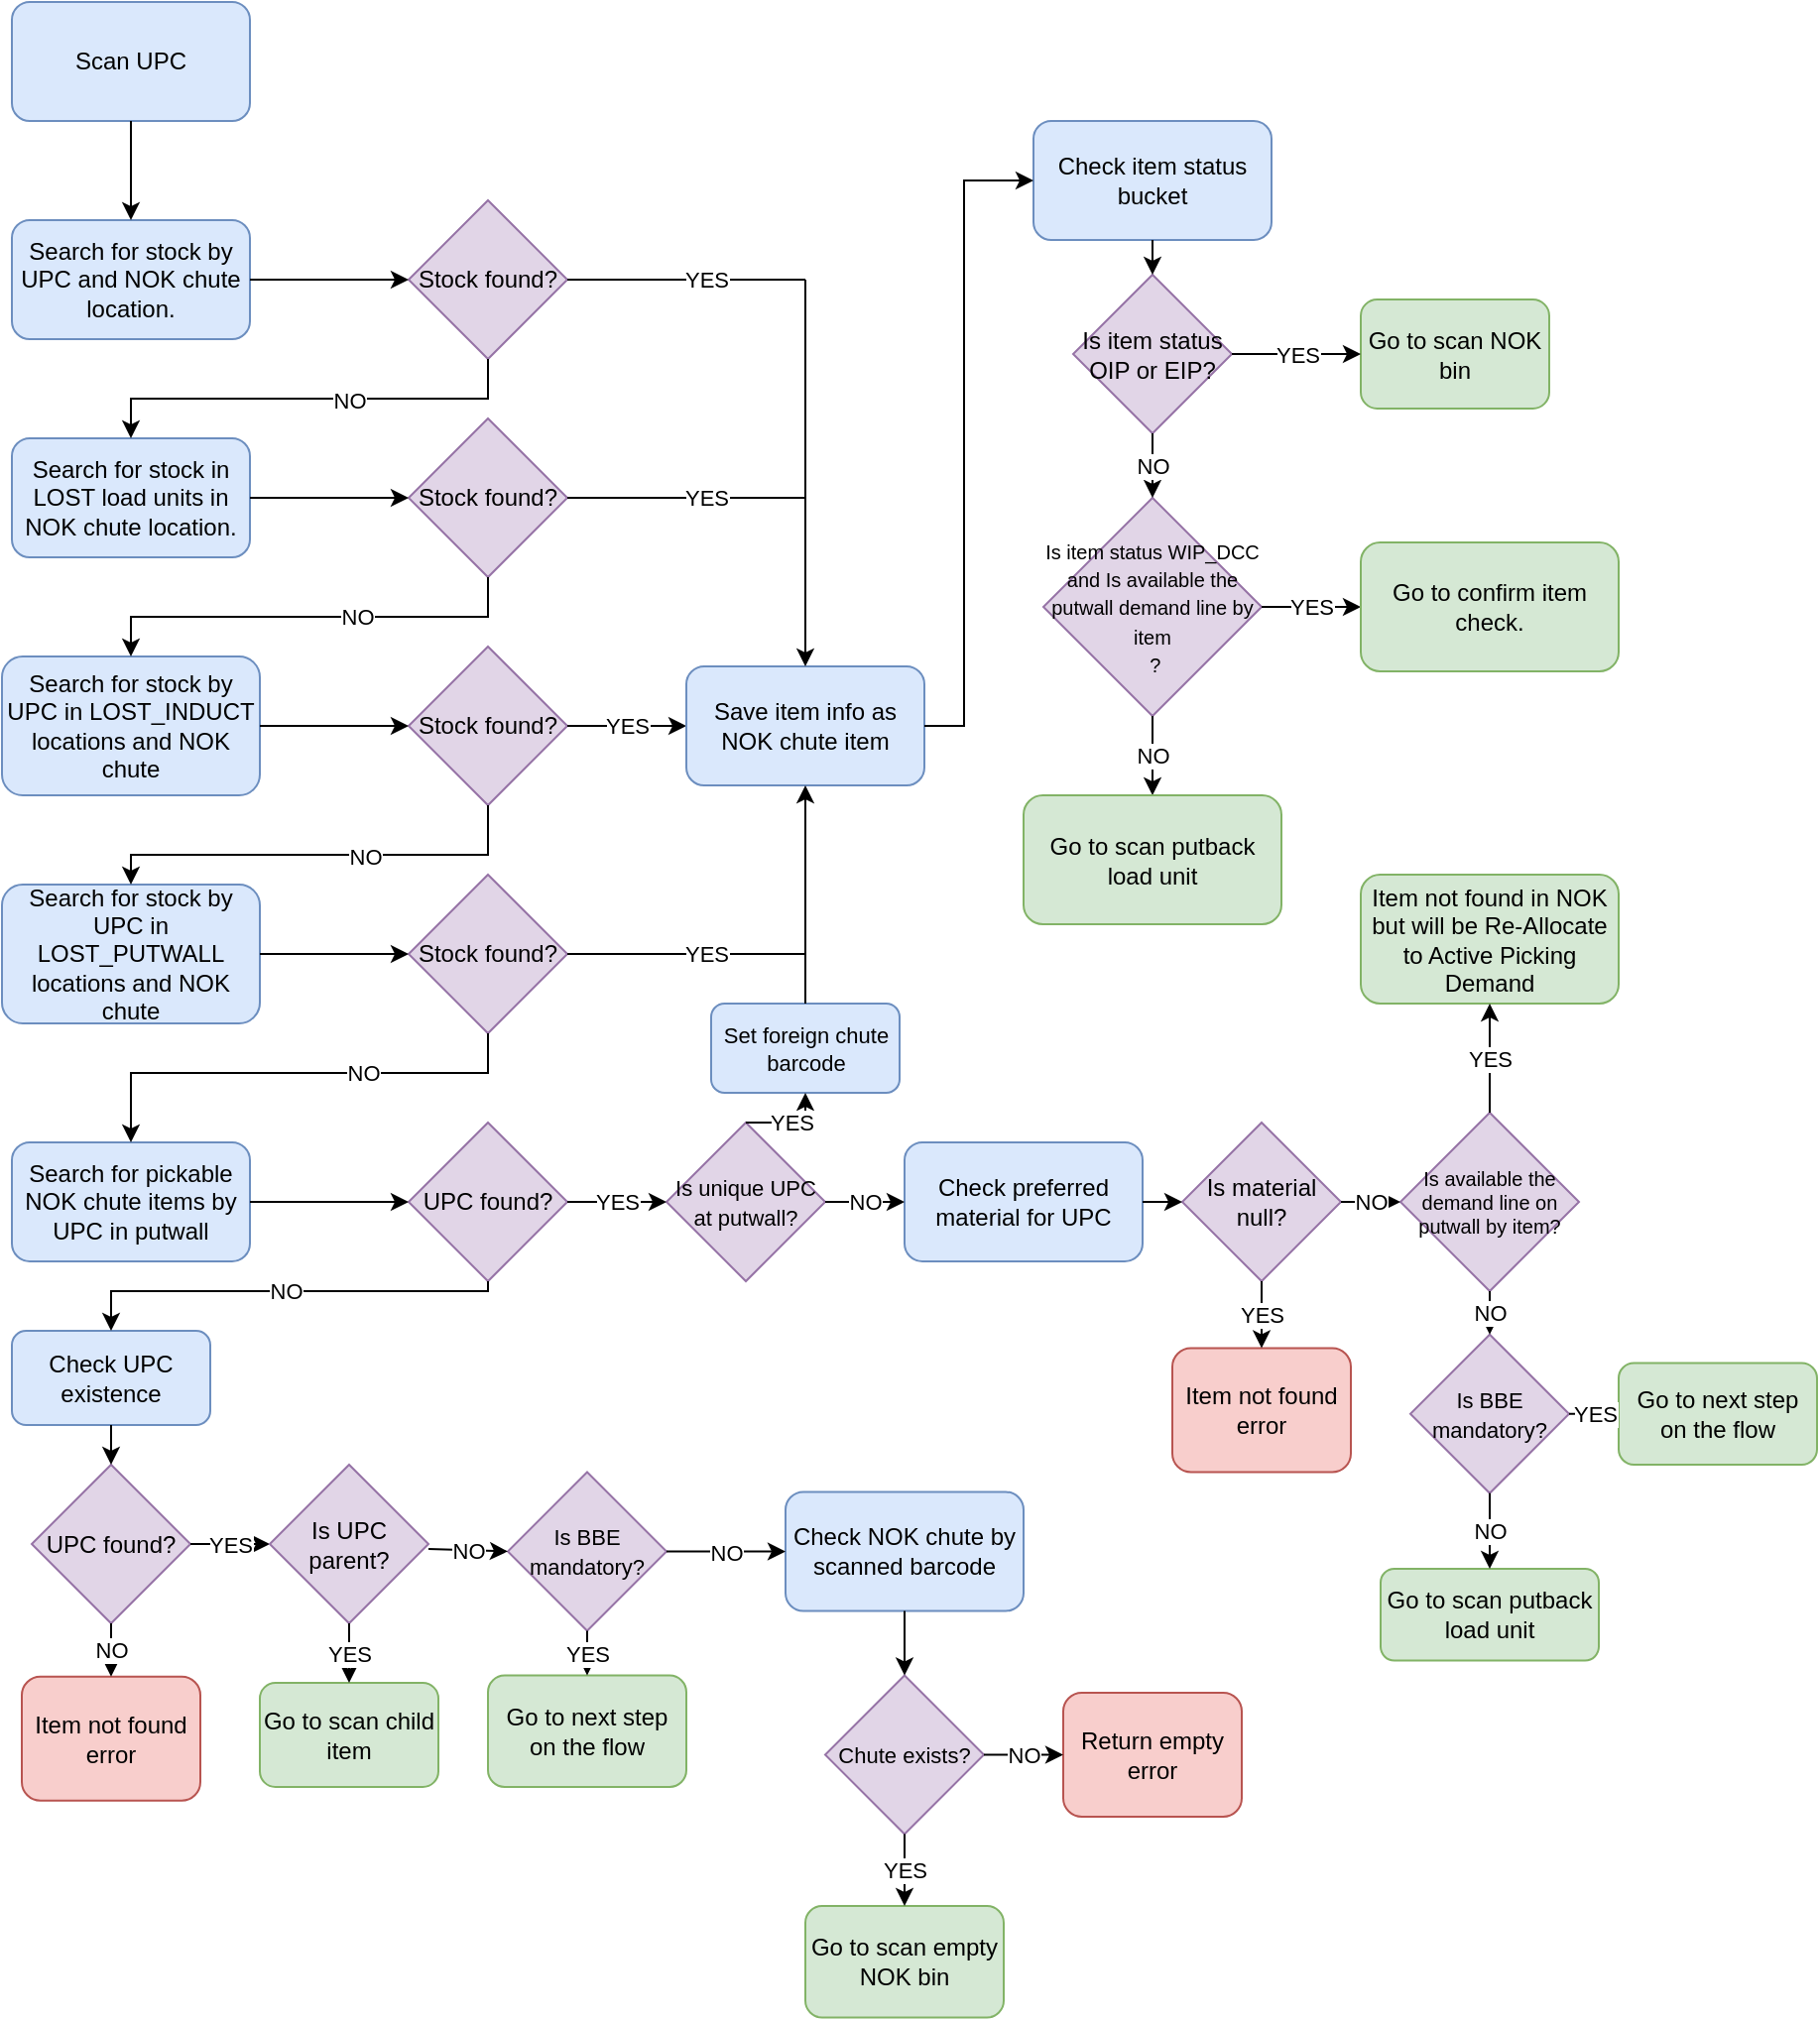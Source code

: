 <mxfile version="20.8.5" type="github">
  <diagram id="r_YibBg9pNAlh49fxTqV" name="Page-1">
    <mxGraphModel dx="880" dy="484" grid="1" gridSize="10" guides="1" tooltips="1" connect="1" arrows="1" fold="1" page="1" pageScale="1" pageWidth="850" pageHeight="1100" math="0" shadow="0">
      <root>
        <mxCell id="0" />
        <mxCell id="1" parent="0" />
        <mxCell id="iW8ypiJLn93vTO-Lixs0-1" value="Scan UPC" style="rounded=1;whiteSpace=wrap;html=1;fillColor=#dae8fc;strokeColor=#6c8ebf;" parent="1" vertex="1">
          <mxGeometry x="40" y="40" width="120" height="60" as="geometry" />
        </mxCell>
        <mxCell id="iW8ypiJLn93vTO-Lixs0-2" value="Search for stock by UPC and NOK chute location." style="rounded=1;whiteSpace=wrap;html=1;fillColor=#dae8fc;strokeColor=#6c8ebf;" parent="1" vertex="1">
          <mxGeometry x="40" y="150" width="120" height="60" as="geometry" />
        </mxCell>
        <mxCell id="iW8ypiJLn93vTO-Lixs0-3" value="Stock found?" style="rhombus;whiteSpace=wrap;html=1;fillColor=#e1d5e7;strokeColor=#9673a6;" parent="1" vertex="1">
          <mxGeometry x="240" y="140" width="80" height="80" as="geometry" />
        </mxCell>
        <mxCell id="iW8ypiJLn93vTO-Lixs0-4" value="" style="endArrow=classic;html=1;rounded=0;exitX=0.5;exitY=1;exitDx=0;exitDy=0;" parent="1" source="iW8ypiJLn93vTO-Lixs0-1" target="iW8ypiJLn93vTO-Lixs0-2" edge="1">
          <mxGeometry width="50" height="50" relative="1" as="geometry">
            <mxPoint x="400" y="130" as="sourcePoint" />
            <mxPoint x="450" y="80" as="targetPoint" />
          </mxGeometry>
        </mxCell>
        <mxCell id="iW8ypiJLn93vTO-Lixs0-5" value="" style="endArrow=classic;html=1;rounded=0;exitX=1;exitY=0.5;exitDx=0;exitDy=0;entryX=0;entryY=0.5;entryDx=0;entryDy=0;" parent="1" source="iW8ypiJLn93vTO-Lixs0-2" target="iW8ypiJLn93vTO-Lixs0-3" edge="1">
          <mxGeometry width="50" height="50" relative="1" as="geometry">
            <mxPoint x="400" y="110" as="sourcePoint" />
            <mxPoint x="450" y="60" as="targetPoint" />
          </mxGeometry>
        </mxCell>
        <mxCell id="iW8ypiJLn93vTO-Lixs0-6" value="Search for stock in LOST load units in NOK chute location." style="rounded=1;whiteSpace=wrap;html=1;fillColor=#dae8fc;strokeColor=#6c8ebf;" parent="1" vertex="1">
          <mxGeometry x="40" y="260" width="120" height="60" as="geometry" />
        </mxCell>
        <mxCell id="iW8ypiJLn93vTO-Lixs0-7" value="" style="endArrow=classic;html=1;rounded=0;exitX=0.5;exitY=1;exitDx=0;exitDy=0;entryX=0.5;entryY=0;entryDx=0;entryDy=0;" parent="1" source="iW8ypiJLn93vTO-Lixs0-3" target="iW8ypiJLn93vTO-Lixs0-6" edge="1">
          <mxGeometry width="50" height="50" relative="1" as="geometry">
            <mxPoint x="400" y="170" as="sourcePoint" />
            <mxPoint x="450" y="120" as="targetPoint" />
            <Array as="points">
              <mxPoint x="280" y="240" />
              <mxPoint x="100" y="240" />
            </Array>
          </mxGeometry>
        </mxCell>
        <mxCell id="uiSWtzwR43BjHoKQ6L8p-38" value="NO" style="edgeLabel;html=1;align=center;verticalAlign=middle;resizable=0;points=[];fontSize=11;" parent="iW8ypiJLn93vTO-Lixs0-7" vertex="1" connectable="0">
          <mxGeometry x="-0.182" y="1" relative="1" as="geometry">
            <mxPoint as="offset" />
          </mxGeometry>
        </mxCell>
        <mxCell id="iW8ypiJLn93vTO-Lixs0-8" value="Search for stock by UPC in LOST_INDUCT locations and NOK chute" style="rounded=1;whiteSpace=wrap;html=1;fillColor=#dae8fc;strokeColor=#6c8ebf;" parent="1" vertex="1">
          <mxGeometry x="35" y="370" width="130" height="70" as="geometry" />
        </mxCell>
        <mxCell id="iW8ypiJLn93vTO-Lixs0-9" value="Stock found?" style="rhombus;whiteSpace=wrap;html=1;fillColor=#e1d5e7;strokeColor=#9673a6;" parent="1" vertex="1">
          <mxGeometry x="240" y="250" width="80" height="80" as="geometry" />
        </mxCell>
        <mxCell id="iW8ypiJLn93vTO-Lixs0-10" value="Stock found?" style="rhombus;whiteSpace=wrap;html=1;fillColor=#e1d5e7;strokeColor=#9673a6;" parent="1" vertex="1">
          <mxGeometry x="240" y="365" width="80" height="80" as="geometry" />
        </mxCell>
        <mxCell id="iW8ypiJLn93vTO-Lixs0-11" value="Search for stock by UPC in LOST_PUTWALL locations and NOK chute" style="rounded=1;whiteSpace=wrap;html=1;fillColor=#dae8fc;strokeColor=#6c8ebf;" parent="1" vertex="1">
          <mxGeometry x="35" y="485" width="130" height="70" as="geometry" />
        </mxCell>
        <mxCell id="iW8ypiJLn93vTO-Lixs0-12" value="" style="endArrow=classic;html=1;rounded=0;exitX=0.5;exitY=1;exitDx=0;exitDy=0;entryX=0.5;entryY=0;entryDx=0;entryDy=0;" parent="1" source="iW8ypiJLn93vTO-Lixs0-9" target="iW8ypiJLn93vTO-Lixs0-8" edge="1">
          <mxGeometry width="50" height="50" relative="1" as="geometry">
            <mxPoint x="400" y="450" as="sourcePoint" />
            <mxPoint x="450" y="400" as="targetPoint" />
            <Array as="points">
              <mxPoint x="280" y="350" />
              <mxPoint x="100" y="350" />
            </Array>
          </mxGeometry>
        </mxCell>
        <mxCell id="uiSWtzwR43BjHoKQ6L8p-39" value="NO" style="edgeLabel;html=1;align=center;verticalAlign=middle;resizable=0;points=[];fontSize=11;" parent="iW8ypiJLn93vTO-Lixs0-12" vertex="1" connectable="0">
          <mxGeometry x="-0.218" relative="1" as="geometry">
            <mxPoint as="offset" />
          </mxGeometry>
        </mxCell>
        <mxCell id="iW8ypiJLn93vTO-Lixs0-13" value="Stock found?" style="rhombus;whiteSpace=wrap;html=1;fillColor=#e1d5e7;strokeColor=#9673a6;" parent="1" vertex="1">
          <mxGeometry x="240" y="480" width="80" height="80" as="geometry" />
        </mxCell>
        <mxCell id="iW8ypiJLn93vTO-Lixs0-14" value="" style="endArrow=classic;html=1;rounded=0;exitX=0.5;exitY=1;exitDx=0;exitDy=0;entryX=0.5;entryY=0;entryDx=0;entryDy=0;" parent="1" source="iW8ypiJLn93vTO-Lixs0-10" target="iW8ypiJLn93vTO-Lixs0-11" edge="1">
          <mxGeometry width="50" height="50" relative="1" as="geometry">
            <mxPoint x="400" y="480" as="sourcePoint" />
            <mxPoint x="450" y="430" as="targetPoint" />
            <Array as="points">
              <mxPoint x="280" y="470" />
              <mxPoint x="100" y="470" />
            </Array>
          </mxGeometry>
        </mxCell>
        <mxCell id="uiSWtzwR43BjHoKQ6L8p-40" value="NO" style="edgeLabel;html=1;align=center;verticalAlign=middle;resizable=0;points=[];fontSize=11;" parent="iW8ypiJLn93vTO-Lixs0-14" vertex="1" connectable="0">
          <mxGeometry x="-0.209" y="1" relative="1" as="geometry">
            <mxPoint as="offset" />
          </mxGeometry>
        </mxCell>
        <mxCell id="iW8ypiJLn93vTO-Lixs0-15" value="" style="endArrow=classic;html=1;rounded=0;exitX=1;exitY=0.5;exitDx=0;exitDy=0;entryX=0;entryY=0.5;entryDx=0;entryDy=0;" parent="1" source="iW8ypiJLn93vTO-Lixs0-6" target="iW8ypiJLn93vTO-Lixs0-9" edge="1">
          <mxGeometry width="50" height="50" relative="1" as="geometry">
            <mxPoint x="400" y="390" as="sourcePoint" />
            <mxPoint x="450" y="340" as="targetPoint" />
          </mxGeometry>
        </mxCell>
        <mxCell id="iW8ypiJLn93vTO-Lixs0-16" value="" style="endArrow=classic;html=1;rounded=0;exitX=1;exitY=0.5;exitDx=0;exitDy=0;entryX=0;entryY=0.5;entryDx=0;entryDy=0;" parent="1" source="iW8ypiJLn93vTO-Lixs0-8" target="iW8ypiJLn93vTO-Lixs0-10" edge="1">
          <mxGeometry width="50" height="50" relative="1" as="geometry">
            <mxPoint x="400" y="390" as="sourcePoint" />
            <mxPoint x="450" y="340" as="targetPoint" />
          </mxGeometry>
        </mxCell>
        <mxCell id="iW8ypiJLn93vTO-Lixs0-17" value="" style="endArrow=classic;html=1;rounded=0;exitX=1;exitY=0.5;exitDx=0;exitDy=0;entryX=0;entryY=0.5;entryDx=0;entryDy=0;" parent="1" source="iW8ypiJLn93vTO-Lixs0-11" target="iW8ypiJLn93vTO-Lixs0-13" edge="1">
          <mxGeometry width="50" height="50" relative="1" as="geometry">
            <mxPoint x="400" y="390" as="sourcePoint" />
            <mxPoint x="450" y="340" as="targetPoint" />
          </mxGeometry>
        </mxCell>
        <mxCell id="iW8ypiJLn93vTO-Lixs0-18" value="Search for pickable NOK chute items by UPC in putwall" style="rounded=1;whiteSpace=wrap;html=1;fillColor=#dae8fc;strokeColor=#6c8ebf;" parent="1" vertex="1">
          <mxGeometry x="40" y="615" width="120" height="60" as="geometry" />
        </mxCell>
        <mxCell id="iW8ypiJLn93vTO-Lixs0-19" value="" style="endArrow=classic;html=1;rounded=0;exitX=0.5;exitY=1;exitDx=0;exitDy=0;entryX=0.5;entryY=0;entryDx=0;entryDy=0;" parent="1" source="iW8ypiJLn93vTO-Lixs0-13" target="iW8ypiJLn93vTO-Lixs0-18" edge="1">
          <mxGeometry width="50" height="50" relative="1" as="geometry">
            <mxPoint x="400" y="690" as="sourcePoint" />
            <mxPoint x="450" y="640" as="targetPoint" />
            <Array as="points">
              <mxPoint x="280" y="580" />
              <mxPoint x="100" y="580" />
            </Array>
          </mxGeometry>
        </mxCell>
        <mxCell id="uiSWtzwR43BjHoKQ6L8p-41" value="NO" style="edgeLabel;html=1;align=center;verticalAlign=middle;resizable=0;points=[];fontSize=11;" parent="iW8ypiJLn93vTO-Lixs0-19" vertex="1" connectable="0">
          <mxGeometry x="-0.291" relative="1" as="geometry">
            <mxPoint as="offset" />
          </mxGeometry>
        </mxCell>
        <mxCell id="iW8ypiJLn93vTO-Lixs0-21" value="UPC found?" style="rhombus;whiteSpace=wrap;html=1;fillColor=#e1d5e7;strokeColor=#9673a6;" parent="1" vertex="1">
          <mxGeometry x="240" y="605" width="80" height="80" as="geometry" />
        </mxCell>
        <mxCell id="iW8ypiJLn93vTO-Lixs0-22" value="" style="endArrow=classic;html=1;rounded=0;exitX=1;exitY=0.5;exitDx=0;exitDy=0;entryX=0;entryY=0.5;entryDx=0;entryDy=0;" parent="1" source="iW8ypiJLn93vTO-Lixs0-18" target="iW8ypiJLn93vTO-Lixs0-21" edge="1">
          <mxGeometry width="50" height="50" relative="1" as="geometry">
            <mxPoint x="400" y="580" as="sourcePoint" />
            <mxPoint x="450" y="520" as="targetPoint" />
          </mxGeometry>
        </mxCell>
        <mxCell id="iW8ypiJLn93vTO-Lixs0-23" value="&lt;font style=&quot;font-size: 11px;&quot;&gt;Is unique UPC at putwall?&lt;/font&gt;" style="rhombus;whiteSpace=wrap;html=1;fillColor=#e1d5e7;strokeColor=#9673a6;" parent="1" vertex="1">
          <mxGeometry x="370" y="605" width="80" height="80" as="geometry" />
        </mxCell>
        <mxCell id="cumas0a4TIuG_pNE9eDe-1" value="Check preferred material for UPC" style="rounded=1;whiteSpace=wrap;html=1;fillColor=#dae8fc;strokeColor=#6c8ebf;" parent="1" vertex="1">
          <mxGeometry x="490" y="615" width="120" height="60" as="geometry" />
        </mxCell>
        <mxCell id="uiSWtzwR43BjHoKQ6L8p-2" value="Is material null?" style="rhombus;whiteSpace=wrap;html=1;fillColor=#e1d5e7;strokeColor=#9673a6;" parent="1" vertex="1">
          <mxGeometry x="630" y="605" width="80" height="80" as="geometry" />
        </mxCell>
        <mxCell id="uiSWtzwR43BjHoKQ6L8p-4" value="Is available the demand line on putwall by item?" style="rhombus;whiteSpace=wrap;html=1;fillColor=#e1d5e7;strokeColor=#9673a6;fontSize=10;" parent="1" vertex="1">
          <mxGeometry x="740" y="600" width="90" height="90" as="geometry" />
        </mxCell>
        <mxCell id="uiSWtzwR43BjHoKQ6L8p-5" value="&lt;font style=&quot;font-size: 12px;&quot;&gt;Item not found in NOK but will be Re-Allocate to Active Picking Demand&lt;/font&gt;" style="rounded=1;whiteSpace=wrap;html=1;fontSize=10;fillColor=#d5e8d4;strokeColor=#82b366;" parent="1" vertex="1">
          <mxGeometry x="720" y="480" width="130" height="65" as="geometry" />
        </mxCell>
        <mxCell id="uiSWtzwR43BjHoKQ6L8p-8" value="&lt;font style=&quot;font-size: 11px;&quot;&gt;Is BBE mandatory?&lt;/font&gt;" style="rhombus;whiteSpace=wrap;html=1;fillColor=#e1d5e7;strokeColor=#9673a6;" parent="1" vertex="1">
          <mxGeometry x="745" y="711.88" width="80" height="80" as="geometry" />
        </mxCell>
        <mxCell id="uiSWtzwR43BjHoKQ6L8p-9" value="&lt;font style=&quot;font-size: 12px;&quot;&gt;Go to next step on the flow&lt;/font&gt;" style="rounded=1;whiteSpace=wrap;html=1;fontSize=10;fillColor=#d5e8d4;strokeColor=#82b366;" parent="1" vertex="1">
          <mxGeometry x="850" y="726.25" width="100" height="51.25" as="geometry" />
        </mxCell>
        <mxCell id="uiSWtzwR43BjHoKQ6L8p-10" value="&lt;font style=&quot;font-size: 12px;&quot;&gt;Go to scan putback load unit&lt;/font&gt;" style="rounded=1;whiteSpace=wrap;html=1;fontSize=10;fillColor=#d5e8d4;strokeColor=#82b366;" parent="1" vertex="1">
          <mxGeometry x="730" y="830" width="110" height="46.25" as="geometry" />
        </mxCell>
        <mxCell id="uiSWtzwR43BjHoKQ6L8p-21" value="" style="endArrow=classic;html=1;rounded=0;fontSize=11;exitX=1;exitY=0.5;exitDx=0;exitDy=0;entryX=0;entryY=0.5;entryDx=0;entryDy=0;" parent="1" source="iW8ypiJLn93vTO-Lixs0-10" target="uiSWtzwR43BjHoKQ6L8p-63" edge="1">
          <mxGeometry relative="1" as="geometry">
            <mxPoint x="360" y="410" as="sourcePoint" />
            <mxPoint x="410" y="405" as="targetPoint" />
          </mxGeometry>
        </mxCell>
        <mxCell id="uiSWtzwR43BjHoKQ6L8p-22" value="YES" style="edgeLabel;resizable=0;html=1;align=center;verticalAlign=middle;fontSize=11;" parent="uiSWtzwR43BjHoKQ6L8p-21" connectable="0" vertex="1">
          <mxGeometry relative="1" as="geometry" />
        </mxCell>
        <mxCell id="uiSWtzwR43BjHoKQ6L8p-25" value="" style="endArrow=classic;html=1;rounded=0;fontSize=11;exitX=1;exitY=0.5;exitDx=0;exitDy=0;" parent="1" source="cumas0a4TIuG_pNE9eDe-1" target="uiSWtzwR43BjHoKQ6L8p-2" edge="1">
          <mxGeometry width="50" height="50" relative="1" as="geometry">
            <mxPoint x="805" y="895" as="sourcePoint" />
            <mxPoint x="855" y="845" as="targetPoint" />
          </mxGeometry>
        </mxCell>
        <mxCell id="uiSWtzwR43BjHoKQ6L8p-26" value="" style="endArrow=classic;html=1;rounded=0;fontSize=11;exitX=1;exitY=0.5;exitDx=0;exitDy=0;" parent="1" source="iW8ypiJLn93vTO-Lixs0-23" target="cumas0a4TIuG_pNE9eDe-1" edge="1">
          <mxGeometry relative="1" as="geometry">
            <mxPoint x="775" y="922.5" as="sourcePoint" />
            <mxPoint x="875" y="922.5" as="targetPoint" />
          </mxGeometry>
        </mxCell>
        <mxCell id="uiSWtzwR43BjHoKQ6L8p-27" value="NO" style="edgeLabel;resizable=0;html=1;align=center;verticalAlign=middle;fontSize=11;" parent="uiSWtzwR43BjHoKQ6L8p-26" connectable="0" vertex="1">
          <mxGeometry relative="1" as="geometry" />
        </mxCell>
        <mxCell id="uiSWtzwR43BjHoKQ6L8p-30" value="" style="endArrow=classic;html=1;rounded=0;fontSize=11;exitX=0.5;exitY=0;exitDx=0;exitDy=0;entryX=0.5;entryY=1;entryDx=0;entryDy=0;" parent="1" source="uiSWtzwR43BjHoKQ6L8p-4" target="uiSWtzwR43BjHoKQ6L8p-5" edge="1">
          <mxGeometry relative="1" as="geometry">
            <mxPoint x="785" y="885" as="sourcePoint" />
            <mxPoint x="885" y="885" as="targetPoint" />
          </mxGeometry>
        </mxCell>
        <mxCell id="uiSWtzwR43BjHoKQ6L8p-31" value="YES" style="edgeLabel;resizable=0;html=1;align=center;verticalAlign=middle;fontSize=11;" parent="uiSWtzwR43BjHoKQ6L8p-30" connectable="0" vertex="1">
          <mxGeometry relative="1" as="geometry" />
        </mxCell>
        <mxCell id="uiSWtzwR43BjHoKQ6L8p-34" value="" style="endArrow=classic;html=1;rounded=0;fontSize=11;exitX=1;exitY=0.5;exitDx=0;exitDy=0;entryX=0;entryY=0.5;entryDx=0;entryDy=0;" parent="1" source="uiSWtzwR43BjHoKQ6L8p-8" target="uiSWtzwR43BjHoKQ6L8p-9" edge="1">
          <mxGeometry relative="1" as="geometry">
            <mxPoint x="705" y="1155" as="sourcePoint" />
            <mxPoint x="805" y="1155" as="targetPoint" />
          </mxGeometry>
        </mxCell>
        <mxCell id="uiSWtzwR43BjHoKQ6L8p-35" value="YES" style="edgeLabel;resizable=0;html=1;align=center;verticalAlign=middle;fontSize=11;" parent="uiSWtzwR43BjHoKQ6L8p-34" connectable="0" vertex="1">
          <mxGeometry relative="1" as="geometry" />
        </mxCell>
        <mxCell id="uiSWtzwR43BjHoKQ6L8p-36" value="" style="endArrow=classic;html=1;rounded=0;fontSize=11;exitX=0.5;exitY=1;exitDx=0;exitDy=0;" parent="1" source="uiSWtzwR43BjHoKQ6L8p-8" target="uiSWtzwR43BjHoKQ6L8p-10" edge="1">
          <mxGeometry relative="1" as="geometry">
            <mxPoint x="775" y="922.5" as="sourcePoint" />
            <mxPoint x="875" y="922.5" as="targetPoint" />
          </mxGeometry>
        </mxCell>
        <mxCell id="uiSWtzwR43BjHoKQ6L8p-37" value="NO" style="edgeLabel;resizable=0;html=1;align=center;verticalAlign=middle;fontSize=11;" parent="uiSWtzwR43BjHoKQ6L8p-36" connectable="0" vertex="1">
          <mxGeometry relative="1" as="geometry" />
        </mxCell>
        <mxCell id="uiSWtzwR43BjHoKQ6L8p-55" value="" style="endArrow=none;html=1;rounded=0;fontSize=11;exitX=1;exitY=0.5;exitDx=0;exitDy=0;" parent="1" source="iW8ypiJLn93vTO-Lixs0-3" edge="1">
          <mxGeometry width="50" height="50" relative="1" as="geometry">
            <mxPoint x="340" y="220" as="sourcePoint" />
            <mxPoint x="440" y="180" as="targetPoint" />
          </mxGeometry>
        </mxCell>
        <mxCell id="uiSWtzwR43BjHoKQ6L8p-56" value="YES" style="edgeLabel;html=1;align=center;verticalAlign=middle;resizable=0;points=[];fontSize=11;" parent="uiSWtzwR43BjHoKQ6L8p-55" vertex="1" connectable="0">
          <mxGeometry x="0.168" relative="1" as="geometry">
            <mxPoint as="offset" />
          </mxGeometry>
        </mxCell>
        <mxCell id="uiSWtzwR43BjHoKQ6L8p-61" value="" style="endArrow=none;html=1;rounded=0;fontSize=11;exitX=1;exitY=0.5;exitDx=0;exitDy=0;" parent="1" source="iW8ypiJLn93vTO-Lixs0-9" edge="1">
          <mxGeometry width="50" height="50" relative="1" as="geometry">
            <mxPoint x="350" y="289.5" as="sourcePoint" />
            <mxPoint x="440" y="290" as="targetPoint" />
          </mxGeometry>
        </mxCell>
        <mxCell id="uiSWtzwR43BjHoKQ6L8p-62" value="YES" style="edgeLabel;html=1;align=center;verticalAlign=middle;resizable=0;points=[];fontSize=11;" parent="uiSWtzwR43BjHoKQ6L8p-61" vertex="1" connectable="0">
          <mxGeometry x="0.168" relative="1" as="geometry">
            <mxPoint as="offset" />
          </mxGeometry>
        </mxCell>
        <mxCell id="uiSWtzwR43BjHoKQ6L8p-63" value="&lt;font style=&quot;font-size: 12px;&quot;&gt;Save item info as NOK chute item&lt;/font&gt;" style="rounded=1;whiteSpace=wrap;html=1;fontSize=11;fillColor=#dae8fc;strokeColor=#6c8ebf;" parent="1" vertex="1">
          <mxGeometry x="380" y="375" width="120" height="60" as="geometry" />
        </mxCell>
        <mxCell id="uiSWtzwR43BjHoKQ6L8p-64" value="" style="endArrow=classic;html=1;rounded=0;fontSize=11;entryX=0.5;entryY=0;entryDx=0;entryDy=0;" parent="1" target="uiSWtzwR43BjHoKQ6L8p-63" edge="1">
          <mxGeometry width="50" height="50" relative="1" as="geometry">
            <mxPoint x="440" y="180" as="sourcePoint" />
            <mxPoint x="470" y="390" as="targetPoint" />
          </mxGeometry>
        </mxCell>
        <mxCell id="uiSWtzwR43BjHoKQ6L8p-66" value="" style="endArrow=none;html=1;rounded=0;fontSize=11;exitX=1;exitY=0.5;exitDx=0;exitDy=0;" parent="1" source="iW8ypiJLn93vTO-Lixs0-13" edge="1">
          <mxGeometry width="50" height="50" relative="1" as="geometry">
            <mxPoint x="330" y="300" as="sourcePoint" />
            <mxPoint x="440" y="520" as="targetPoint" />
          </mxGeometry>
        </mxCell>
        <mxCell id="uiSWtzwR43BjHoKQ6L8p-67" value="YES" style="edgeLabel;html=1;align=center;verticalAlign=middle;resizable=0;points=[];fontSize=11;" parent="uiSWtzwR43BjHoKQ6L8p-66" vertex="1" connectable="0">
          <mxGeometry x="0.168" relative="1" as="geometry">
            <mxPoint as="offset" />
          </mxGeometry>
        </mxCell>
        <mxCell id="uiSWtzwR43BjHoKQ6L8p-68" value="Set foreign chute barcode" style="rounded=1;whiteSpace=wrap;html=1;fontSize=11;fillColor=#dae8fc;strokeColor=#6c8ebf;" parent="1" vertex="1">
          <mxGeometry x="392.5" y="545" width="95" height="45" as="geometry" />
        </mxCell>
        <mxCell id="uiSWtzwR43BjHoKQ6L8p-72" value="Check item status bucket" style="rounded=1;whiteSpace=wrap;html=1;fontSize=12;fillColor=#dae8fc;strokeColor=#6c8ebf;" parent="1" vertex="1">
          <mxGeometry x="555" y="100" width="120" height="60" as="geometry" />
        </mxCell>
        <mxCell id="uiSWtzwR43BjHoKQ6L8p-74" value="Is item status OIP or EIP?" style="rhombus;whiteSpace=wrap;html=1;fillColor=#e1d5e7;strokeColor=#9673a6;" parent="1" vertex="1">
          <mxGeometry x="575" y="177.5" width="80" height="80" as="geometry" />
        </mxCell>
        <mxCell id="uiSWtzwR43BjHoKQ6L8p-75" value="" style="endArrow=classic;html=1;rounded=0;fontSize=12;exitX=0.5;exitY=1;exitDx=0;exitDy=0;" parent="1" source="uiSWtzwR43BjHoKQ6L8p-72" target="uiSWtzwR43BjHoKQ6L8p-74" edge="1">
          <mxGeometry width="50" height="50" relative="1" as="geometry">
            <mxPoint x="415" y="210" as="sourcePoint" />
            <mxPoint x="465" y="160" as="targetPoint" />
          </mxGeometry>
        </mxCell>
        <mxCell id="uiSWtzwR43BjHoKQ6L8p-76" value="&lt;font style=&quot;font-size: 12px;&quot;&gt;Go to scan NOK bin&lt;/font&gt;" style="rounded=1;whiteSpace=wrap;html=1;fontSize=10;fillColor=#d5e8d4;strokeColor=#82b366;" parent="1" vertex="1">
          <mxGeometry x="720" y="190" width="95" height="55" as="geometry" />
        </mxCell>
        <mxCell id="uiSWtzwR43BjHoKQ6L8p-77" value="" style="endArrow=classic;html=1;rounded=0;fontSize=11;exitX=1;exitY=0.5;exitDx=0;exitDy=0;entryX=0;entryY=0.5;entryDx=0;entryDy=0;" parent="1" source="uiSWtzwR43BjHoKQ6L8p-74" target="uiSWtzwR43BjHoKQ6L8p-76" edge="1">
          <mxGeometry relative="1" as="geometry">
            <mxPoint x="155" y="580" as="sourcePoint" />
            <mxPoint x="655" y="310" as="targetPoint" />
          </mxGeometry>
        </mxCell>
        <mxCell id="uiSWtzwR43BjHoKQ6L8p-78" value="YES" style="edgeLabel;resizable=0;html=1;align=center;verticalAlign=middle;fontSize=11;" parent="uiSWtzwR43BjHoKQ6L8p-77" connectable="0" vertex="1">
          <mxGeometry relative="1" as="geometry" />
        </mxCell>
        <mxCell id="uiSWtzwR43BjHoKQ6L8p-79" value="&lt;font style=&quot;font-size: 10px;&quot;&gt;Is item status WIP_DCC and Is available the putwall demand line by item&lt;br&gt;&amp;nbsp;?&lt;/font&gt;" style="rhombus;whiteSpace=wrap;html=1;fillColor=#e1d5e7;strokeColor=#9673a6;" parent="1" vertex="1">
          <mxGeometry x="560" y="290" width="110" height="110" as="geometry" />
        </mxCell>
        <mxCell id="uiSWtzwR43BjHoKQ6L8p-84" value="" style="endArrow=classic;html=1;rounded=0;fontSize=11;exitX=0.5;exitY=1;exitDx=0;exitDy=0;entryX=0.5;entryY=0;entryDx=0;entryDy=0;" parent="1" source="uiSWtzwR43BjHoKQ6L8p-74" target="uiSWtzwR43BjHoKQ6L8p-79" edge="1">
          <mxGeometry relative="1" as="geometry">
            <mxPoint x="675" y="330" as="sourcePoint" />
            <mxPoint x="775" y="330" as="targetPoint" />
          </mxGeometry>
        </mxCell>
        <mxCell id="uiSWtzwR43BjHoKQ6L8p-85" value="NO" style="edgeLabel;resizable=0;html=1;align=center;verticalAlign=middle;fontSize=11;" parent="uiSWtzwR43BjHoKQ6L8p-84" connectable="0" vertex="1">
          <mxGeometry relative="1" as="geometry" />
        </mxCell>
        <mxCell id="uiSWtzwR43BjHoKQ6L8p-87" value="" style="endArrow=classic;html=1;rounded=0;fontSize=11;exitX=0.5;exitY=1;exitDx=0;exitDy=0;entryX=0.5;entryY=0;entryDx=0;entryDy=0;" parent="1" source="uiSWtzwR43BjHoKQ6L8p-79" target="uiSWtzwR43BjHoKQ6L8p-89" edge="1">
          <mxGeometry relative="1" as="geometry">
            <mxPoint x="614.5" y="430" as="sourcePoint" />
            <mxPoint x="615" y="440" as="targetPoint" />
          </mxGeometry>
        </mxCell>
        <mxCell id="uiSWtzwR43BjHoKQ6L8p-88" value="NO" style="edgeLabel;resizable=0;html=1;align=center;verticalAlign=middle;fontSize=11;" parent="uiSWtzwR43BjHoKQ6L8p-87" connectable="0" vertex="1">
          <mxGeometry relative="1" as="geometry" />
        </mxCell>
        <mxCell id="uiSWtzwR43BjHoKQ6L8p-89" value="&lt;font style=&quot;font-size: 12px;&quot;&gt;Go to scan putback load unit&lt;/font&gt;" style="rounded=1;whiteSpace=wrap;html=1;fontSize=10;fillColor=#d5e8d4;strokeColor=#82b366;" parent="1" vertex="1">
          <mxGeometry x="550" y="440" width="130" height="65" as="geometry" />
        </mxCell>
        <mxCell id="uiSWtzwR43BjHoKQ6L8p-91" value="" style="endArrow=classic;html=1;rounded=0;fontSize=11;exitX=1;exitY=0.5;exitDx=0;exitDy=0;entryX=0;entryY=0.5;entryDx=0;entryDy=0;" parent="1" source="uiSWtzwR43BjHoKQ6L8p-79" target="yhzDqqzsIkfvqta7myTY-1" edge="1">
          <mxGeometry relative="1" as="geometry">
            <mxPoint x="665" y="235" as="sourcePoint" />
            <mxPoint x="710" y="345" as="targetPoint" />
          </mxGeometry>
        </mxCell>
        <mxCell id="uiSWtzwR43BjHoKQ6L8p-92" value="YES" style="edgeLabel;resizable=0;html=1;align=center;verticalAlign=middle;fontSize=11;" parent="uiSWtzwR43BjHoKQ6L8p-91" connectable="0" vertex="1">
          <mxGeometry relative="1" as="geometry" />
        </mxCell>
        <mxCell id="7Ua8V0kMsa1blQkADIz--1" value="Check UPC existence" style="rounded=1;whiteSpace=wrap;html=1;fillColor=#dae8fc;strokeColor=#6c8ebf;" parent="1" vertex="1">
          <mxGeometry x="40" y="710" width="100" height="47.5" as="geometry" />
        </mxCell>
        <mxCell id="7Ua8V0kMsa1blQkADIz--2" value="UPC found?" style="rhombus;whiteSpace=wrap;html=1;fillColor=#e1d5e7;strokeColor=#9673a6;" parent="1" vertex="1">
          <mxGeometry x="50" y="777.5" width="80" height="80" as="geometry" />
        </mxCell>
        <mxCell id="7Ua8V0kMsa1blQkADIz--4" value="&lt;font style=&quot;font-size: 12px;&quot;&gt;Item not found error&lt;/font&gt;" style="rounded=1;whiteSpace=wrap;html=1;fontSize=10;fillColor=#f8cecc;strokeColor=#b85450;" parent="1" vertex="1">
          <mxGeometry x="45" y="884.38" width="90" height="62.5" as="geometry" />
        </mxCell>
        <mxCell id="7Ua8V0kMsa1blQkADIz--5" value="" style="endArrow=classic;html=1;rounded=0;fontSize=11;exitX=0.5;exitY=1;exitDx=0;exitDy=0;entryX=0.5;entryY=0;entryDx=0;entryDy=0;" parent="1" source="7Ua8V0kMsa1blQkADIz--2" target="7Ua8V0kMsa1blQkADIz--4" edge="1">
          <mxGeometry relative="1" as="geometry">
            <mxPoint x="45" y="787.5" as="sourcePoint" />
            <mxPoint x="145" y="787.5" as="targetPoint" />
          </mxGeometry>
        </mxCell>
        <mxCell id="7Ua8V0kMsa1blQkADIz--6" value="NO" style="edgeLabel;resizable=0;html=1;align=center;verticalAlign=middle;fontSize=11;" parent="7Ua8V0kMsa1blQkADIz--5" connectable="0" vertex="1">
          <mxGeometry relative="1" as="geometry" />
        </mxCell>
        <mxCell id="7Ua8V0kMsa1blQkADIz--7" value="" style="endArrow=classic;html=1;rounded=0;exitX=0.5;exitY=1;exitDx=0;exitDy=0;entryX=0.5;entryY=0;entryDx=0;entryDy=0;" parent="1" source="7Ua8V0kMsa1blQkADIz--1" target="7Ua8V0kMsa1blQkADIz--2" edge="1">
          <mxGeometry width="50" height="50" relative="1" as="geometry">
            <mxPoint x="75" y="870" as="sourcePoint" />
            <mxPoint x="125" y="820" as="targetPoint" />
          </mxGeometry>
        </mxCell>
        <mxCell id="7Ua8V0kMsa1blQkADIz--8" value="" style="endArrow=classic;html=1;rounded=0;fontSize=11;exitX=1;exitY=0.5;exitDx=0;exitDy=0;" parent="1" source="7Ua8V0kMsa1blQkADIz--2" target="7Ua8V0kMsa1blQkADIz--10" edge="1">
          <mxGeometry relative="1" as="geometry">
            <mxPoint x="210" y="810" as="sourcePoint" />
            <mxPoint x="310" y="810" as="targetPoint" />
          </mxGeometry>
        </mxCell>
        <mxCell id="7Ua8V0kMsa1blQkADIz--9" value="YES" style="edgeLabel;resizable=0;html=1;align=center;verticalAlign=middle;fontSize=11;" parent="7Ua8V0kMsa1blQkADIz--8" connectable="0" vertex="1">
          <mxGeometry relative="1" as="geometry" />
        </mxCell>
        <mxCell id="7Ua8V0kMsa1blQkADIz--10" value="Is UPC parent?" style="rhombus;whiteSpace=wrap;html=1;fillColor=#e1d5e7;strokeColor=#9673a6;" parent="1" vertex="1">
          <mxGeometry x="170" y="777.5" width="80" height="80" as="geometry" />
        </mxCell>
        <mxCell id="7Ua8V0kMsa1blQkADIz--12" value="&lt;font style=&quot;font-size: 12px;&quot;&gt;Go to scan child item&lt;/font&gt;" style="rounded=1;whiteSpace=wrap;html=1;fontSize=10;fillColor=#d5e8d4;strokeColor=#82b366;" parent="1" vertex="1">
          <mxGeometry x="165" y="887.5" width="90" height="52.5" as="geometry" />
        </mxCell>
        <mxCell id="7Ua8V0kMsa1blQkADIz--13" value="" style="endArrow=classic;html=1;rounded=0;fontSize=11;exitX=0.5;exitY=1;exitDx=0;exitDy=0;entryX=0.5;entryY=0;entryDx=0;entryDy=0;" parent="1" source="7Ua8V0kMsa1blQkADIz--10" target="7Ua8V0kMsa1blQkADIz--12" edge="1">
          <mxGeometry relative="1" as="geometry">
            <mxPoint x="-160" y="930" as="sourcePoint" />
            <mxPoint x="-60" y="930" as="targetPoint" />
          </mxGeometry>
        </mxCell>
        <mxCell id="7Ua8V0kMsa1blQkADIz--14" value="YES" style="edgeLabel;resizable=0;html=1;align=center;verticalAlign=middle;fontSize=11;" parent="7Ua8V0kMsa1blQkADIz--13" connectable="0" vertex="1">
          <mxGeometry relative="1" as="geometry" />
        </mxCell>
        <mxCell id="7Ua8V0kMsa1blQkADIz--15" value="&lt;font style=&quot;font-size: 11px;&quot;&gt;Is BBE mandatory?&lt;/font&gt;" style="rhombus;whiteSpace=wrap;html=1;fillColor=#e1d5e7;strokeColor=#9673a6;" parent="1" vertex="1">
          <mxGeometry x="290" y="781.25" width="80" height="80" as="geometry" />
        </mxCell>
        <mxCell id="7Ua8V0kMsa1blQkADIz--16" value="" style="endArrow=classic;html=1;rounded=0;fontSize=11;entryX=0;entryY=0.5;entryDx=0;entryDy=0;" parent="1" target="7Ua8V0kMsa1blQkADIz--15" edge="1">
          <mxGeometry relative="1" as="geometry">
            <mxPoint x="250" y="820" as="sourcePoint" />
            <mxPoint x="70" y="817.5" as="targetPoint" />
          </mxGeometry>
        </mxCell>
        <mxCell id="7Ua8V0kMsa1blQkADIz--17" value="NO" style="edgeLabel;resizable=0;html=1;align=center;verticalAlign=middle;fontSize=11;" parent="7Ua8V0kMsa1blQkADIz--16" connectable="0" vertex="1">
          <mxGeometry relative="1" as="geometry" />
        </mxCell>
        <mxCell id="7Ua8V0kMsa1blQkADIz--18" value="&lt;font style=&quot;font-size: 12px;&quot;&gt;Go to next step on the flow&lt;/font&gt;" style="rounded=1;whiteSpace=wrap;html=1;fontSize=10;fillColor=#d5e8d4;strokeColor=#82b366;" parent="1" vertex="1">
          <mxGeometry x="280" y="883.75" width="100" height="56.25" as="geometry" />
        </mxCell>
        <mxCell id="7Ua8V0kMsa1blQkADIz--19" value="" style="endArrow=classic;html=1;rounded=0;fontSize=11;entryX=0.5;entryY=0;entryDx=0;entryDy=0;exitX=0.5;exitY=1;exitDx=0;exitDy=0;" parent="1" source="7Ua8V0kMsa1blQkADIz--15" target="7Ua8V0kMsa1blQkADIz--18" edge="1">
          <mxGeometry relative="1" as="geometry">
            <mxPoint x="330" y="870" as="sourcePoint" />
            <mxPoint x="275" y="890" as="targetPoint" />
          </mxGeometry>
        </mxCell>
        <mxCell id="7Ua8V0kMsa1blQkADIz--20" value="YES" style="edgeLabel;resizable=0;html=1;align=center;verticalAlign=middle;fontSize=11;" parent="7Ua8V0kMsa1blQkADIz--19" connectable="0" vertex="1">
          <mxGeometry relative="1" as="geometry" />
        </mxCell>
        <mxCell id="7Ua8V0kMsa1blQkADIz--23" value="" style="endArrow=classic;html=1;rounded=0;fontSize=11;exitX=0.5;exitY=1;exitDx=0;exitDy=0;entryX=0.5;entryY=0;entryDx=0;entryDy=0;" parent="1" source="iW8ypiJLn93vTO-Lixs0-21" target="7Ua8V0kMsa1blQkADIz--1" edge="1">
          <mxGeometry relative="1" as="geometry">
            <mxPoint x="370" y="790" as="sourcePoint" />
            <mxPoint x="370" y="851.25" as="targetPoint" />
            <Array as="points">
              <mxPoint x="280" y="690" />
              <mxPoint x="90" y="690" />
            </Array>
          </mxGeometry>
        </mxCell>
        <mxCell id="7Ua8V0kMsa1blQkADIz--24" value="NO" style="edgeLabel;resizable=0;html=1;align=center;verticalAlign=middle;fontSize=11;" parent="7Ua8V0kMsa1blQkADIz--23" connectable="0" vertex="1">
          <mxGeometry relative="1" as="geometry" />
        </mxCell>
        <mxCell id="7Ua8V0kMsa1blQkADIz--27" value="" style="endArrow=classic;html=1;rounded=0;entryX=0.5;entryY=1;entryDx=0;entryDy=0;exitX=0.5;exitY=0;exitDx=0;exitDy=0;" parent="1" source="uiSWtzwR43BjHoKQ6L8p-68" target="uiSWtzwR43BjHoKQ6L8p-63" edge="1">
          <mxGeometry width="50" height="50" relative="1" as="geometry">
            <mxPoint x="400" y="600" as="sourcePoint" />
            <mxPoint x="450" y="550" as="targetPoint" />
          </mxGeometry>
        </mxCell>
        <mxCell id="7Ua8V0kMsa1blQkADIz--28" value="" style="endArrow=classic;html=1;rounded=0;fontSize=11;exitX=0.5;exitY=1;exitDx=0;exitDy=0;entryX=0.5;entryY=0;entryDx=0;entryDy=0;" parent="1" source="uiSWtzwR43BjHoKQ6L8p-4" target="uiSWtzwR43BjHoKQ6L8p-8" edge="1">
          <mxGeometry relative="1" as="geometry">
            <mxPoint x="665" y="991.25" as="sourcePoint" />
            <mxPoint x="665" y="1023.75" as="targetPoint" />
          </mxGeometry>
        </mxCell>
        <mxCell id="7Ua8V0kMsa1blQkADIz--29" value="NO" style="edgeLabel;resizable=0;html=1;align=center;verticalAlign=middle;fontSize=11;" parent="7Ua8V0kMsa1blQkADIz--28" connectable="0" vertex="1">
          <mxGeometry relative="1" as="geometry" />
        </mxCell>
        <mxCell id="7Ua8V0kMsa1blQkADIz--30" value="" style="endArrow=classic;html=1;rounded=0;fontSize=11;exitX=1;exitY=0.5;exitDx=0;exitDy=0;entryX=0;entryY=0.5;entryDx=0;entryDy=0;" parent="1" source="uiSWtzwR43BjHoKQ6L8p-2" target="uiSWtzwR43BjHoKQ6L8p-4" edge="1">
          <mxGeometry relative="1" as="geometry">
            <mxPoint x="675" y="1001.25" as="sourcePoint" />
            <mxPoint x="675" y="1033.75" as="targetPoint" />
          </mxGeometry>
        </mxCell>
        <mxCell id="7Ua8V0kMsa1blQkADIz--31" value="NO" style="edgeLabel;resizable=0;html=1;align=center;verticalAlign=middle;fontSize=11;" parent="7Ua8V0kMsa1blQkADIz--30" connectable="0" vertex="1">
          <mxGeometry relative="1" as="geometry" />
        </mxCell>
        <mxCell id="7Ua8V0kMsa1blQkADIz--32" value="&lt;font style=&quot;font-size: 12px;&quot;&gt;Item not found error&lt;/font&gt;" style="rounded=1;whiteSpace=wrap;html=1;fontSize=10;fillColor=#f8cecc;strokeColor=#b85450;" parent="1" vertex="1">
          <mxGeometry x="625" y="718.75" width="90" height="62.5" as="geometry" />
        </mxCell>
        <mxCell id="7Ua8V0kMsa1blQkADIz--33" value="" style="endArrow=classic;html=1;rounded=0;fontSize=11;exitX=0.5;exitY=1;exitDx=0;exitDy=0;" parent="1" source="uiSWtzwR43BjHoKQ6L8p-2" target="7Ua8V0kMsa1blQkADIz--32" edge="1">
          <mxGeometry relative="1" as="geometry">
            <mxPoint x="710" y="850" as="sourcePoint" />
            <mxPoint x="750" y="850" as="targetPoint" />
          </mxGeometry>
        </mxCell>
        <mxCell id="7Ua8V0kMsa1blQkADIz--34" value="YES" style="edgeLabel;resizable=0;html=1;align=center;verticalAlign=middle;fontSize=11;" parent="7Ua8V0kMsa1blQkADIz--33" connectable="0" vertex="1">
          <mxGeometry relative="1" as="geometry" />
        </mxCell>
        <mxCell id="7Ua8V0kMsa1blQkADIz--35" value="" style="endArrow=classic;html=1;rounded=0;entryX=0;entryY=0.5;entryDx=0;entryDy=0;exitX=1;exitY=0.5;exitDx=0;exitDy=0;" parent="1" source="uiSWtzwR43BjHoKQ6L8p-63" target="uiSWtzwR43BjHoKQ6L8p-72" edge="1">
          <mxGeometry width="50" height="50" relative="1" as="geometry">
            <mxPoint x="400" y="300" as="sourcePoint" />
            <mxPoint x="450" y="250" as="targetPoint" />
            <Array as="points">
              <mxPoint x="520" y="405" />
              <mxPoint x="520" y="130" />
            </Array>
          </mxGeometry>
        </mxCell>
        <mxCell id="7Ua8V0kMsa1blQkADIz--37" value="" style="endArrow=classic;html=1;rounded=0;fontSize=11;exitX=1;exitY=0.5;exitDx=0;exitDy=0;" parent="1" source="iW8ypiJLn93vTO-Lixs0-21" target="iW8ypiJLn93vTO-Lixs0-23" edge="1">
          <mxGeometry relative="1" as="geometry">
            <mxPoint x="330" y="415" as="sourcePoint" />
            <mxPoint x="390" y="415" as="targetPoint" />
          </mxGeometry>
        </mxCell>
        <mxCell id="7Ua8V0kMsa1blQkADIz--38" value="YES" style="edgeLabel;resizable=0;html=1;align=center;verticalAlign=middle;fontSize=11;" parent="7Ua8V0kMsa1blQkADIz--37" connectable="0" vertex="1">
          <mxGeometry relative="1" as="geometry" />
        </mxCell>
        <mxCell id="7Ua8V0kMsa1blQkADIz--39" value="" style="endArrow=classic;html=1;rounded=0;fontSize=11;exitX=0.5;exitY=0;exitDx=0;exitDy=0;entryX=0.5;entryY=1;entryDx=0;entryDy=0;" parent="1" source="iW8ypiJLn93vTO-Lixs0-23" target="uiSWtzwR43BjHoKQ6L8p-68" edge="1">
          <mxGeometry relative="1" as="geometry">
            <mxPoint x="330" y="415" as="sourcePoint" />
            <mxPoint x="390" y="415" as="targetPoint" />
            <Array as="points">
              <mxPoint x="440" y="605" />
            </Array>
          </mxGeometry>
        </mxCell>
        <mxCell id="7Ua8V0kMsa1blQkADIz--40" value="YES" style="edgeLabel;resizable=0;html=1;align=center;verticalAlign=middle;fontSize=11;" parent="7Ua8V0kMsa1blQkADIz--39" connectable="0" vertex="1">
          <mxGeometry relative="1" as="geometry" />
        </mxCell>
        <mxCell id="7Ua8V0kMsa1blQkADIz--42" value="Check NOK chute by scanned barcode" style="rounded=1;whiteSpace=wrap;html=1;fillColor=#dae8fc;strokeColor=#6c8ebf;" parent="1" vertex="1">
          <mxGeometry x="430" y="791.25" width="120" height="60" as="geometry" />
        </mxCell>
        <mxCell id="7Ua8V0kMsa1blQkADIz--43" value="" style="endArrow=classic;html=1;rounded=0;fontSize=11;entryX=0;entryY=0.5;entryDx=0;entryDy=0;exitX=1;exitY=0.5;exitDx=0;exitDy=0;" parent="1" source="7Ua8V0kMsa1blQkADIz--15" target="7Ua8V0kMsa1blQkADIz--42" edge="1">
          <mxGeometry relative="1" as="geometry">
            <mxPoint x="260" y="830" as="sourcePoint" />
            <mxPoint x="300" y="831.25" as="targetPoint" />
          </mxGeometry>
        </mxCell>
        <mxCell id="7Ua8V0kMsa1blQkADIz--44" value="NO" style="edgeLabel;resizable=0;html=1;align=center;verticalAlign=middle;fontSize=11;" parent="7Ua8V0kMsa1blQkADIz--43" connectable="0" vertex="1">
          <mxGeometry relative="1" as="geometry" />
        </mxCell>
        <mxCell id="7Ua8V0kMsa1blQkADIz--45" value="&lt;font style=&quot;font-size: 11px;&quot;&gt;Chute exists?&lt;/font&gt;" style="rhombus;whiteSpace=wrap;html=1;fillColor=#e1d5e7;strokeColor=#9673a6;" parent="1" vertex="1">
          <mxGeometry x="450" y="883.75" width="80" height="80" as="geometry" />
        </mxCell>
        <mxCell id="7Ua8V0kMsa1blQkADIz--46" value="&lt;font style=&quot;font-size: 12px;&quot;&gt;Return empty error&lt;/font&gt;" style="rounded=1;whiteSpace=wrap;html=1;fontSize=10;fillColor=#f8cecc;strokeColor=#b85450;" parent="1" vertex="1">
          <mxGeometry x="570" y="892.5" width="90" height="62.5" as="geometry" />
        </mxCell>
        <mxCell id="7Ua8V0kMsa1blQkADIz--47" value="&lt;span style=&quot;font-size: 12px;&quot;&gt;Go to scan empty NOK bin&lt;/span&gt;" style="rounded=1;whiteSpace=wrap;html=1;fontSize=10;fillColor=#d5e8d4;strokeColor=#82b366;" parent="1" vertex="1">
          <mxGeometry x="440" y="1000" width="100" height="56.25" as="geometry" />
        </mxCell>
        <mxCell id="7Ua8V0kMsa1blQkADIz--48" value="" style="endArrow=classic;html=1;rounded=0;exitX=0.5;exitY=1;exitDx=0;exitDy=0;entryX=0.5;entryY=0;entryDx=0;entryDy=0;" parent="1" source="7Ua8V0kMsa1blQkADIz--42" target="7Ua8V0kMsa1blQkADIz--45" edge="1">
          <mxGeometry width="50" height="50" relative="1" as="geometry">
            <mxPoint x="360" y="910" as="sourcePoint" />
            <mxPoint x="410" y="860" as="targetPoint" />
          </mxGeometry>
        </mxCell>
        <mxCell id="7Ua8V0kMsa1blQkADIz--50" value="" style="endArrow=classic;html=1;rounded=0;fontSize=11;entryX=0;entryY=0.5;entryDx=0;entryDy=0;exitX=1;exitY=0.5;exitDx=0;exitDy=0;" parent="1" source="7Ua8V0kMsa1blQkADIz--45" target="7Ua8V0kMsa1blQkADIz--46" edge="1">
          <mxGeometry relative="1" as="geometry">
            <mxPoint x="380" y="831.25" as="sourcePoint" />
            <mxPoint x="440" y="831.25" as="targetPoint" />
          </mxGeometry>
        </mxCell>
        <mxCell id="7Ua8V0kMsa1blQkADIz--51" value="NO" style="edgeLabel;resizable=0;html=1;align=center;verticalAlign=middle;fontSize=11;" parent="7Ua8V0kMsa1blQkADIz--50" connectable="0" vertex="1">
          <mxGeometry relative="1" as="geometry" />
        </mxCell>
        <mxCell id="7Ua8V0kMsa1blQkADIz--52" value="" style="endArrow=classic;html=1;rounded=0;fontSize=11;exitX=0.5;exitY=1;exitDx=0;exitDy=0;entryX=0.5;entryY=0;entryDx=0;entryDy=0;" parent="1" source="7Ua8V0kMsa1blQkADIz--45" target="7Ua8V0kMsa1blQkADIz--47" edge="1">
          <mxGeometry relative="1" as="geometry">
            <mxPoint x="220" y="867.5" as="sourcePoint" />
            <mxPoint x="220" y="897.5" as="targetPoint" />
          </mxGeometry>
        </mxCell>
        <mxCell id="7Ua8V0kMsa1blQkADIz--53" value="YES" style="edgeLabel;resizable=0;html=1;align=center;verticalAlign=middle;fontSize=11;" parent="7Ua8V0kMsa1blQkADIz--52" connectable="0" vertex="1">
          <mxGeometry relative="1" as="geometry" />
        </mxCell>
        <mxCell id="yhzDqqzsIkfvqta7myTY-1" value="&lt;font style=&quot;font-size: 12px;&quot;&gt;Go to confirm item check.&lt;/font&gt;" style="rounded=1;whiteSpace=wrap;html=1;fontSize=10;fillColor=#d5e8d4;strokeColor=#82b366;" vertex="1" parent="1">
          <mxGeometry x="720" y="312.5" width="130" height="65" as="geometry" />
        </mxCell>
      </root>
    </mxGraphModel>
  </diagram>
</mxfile>
